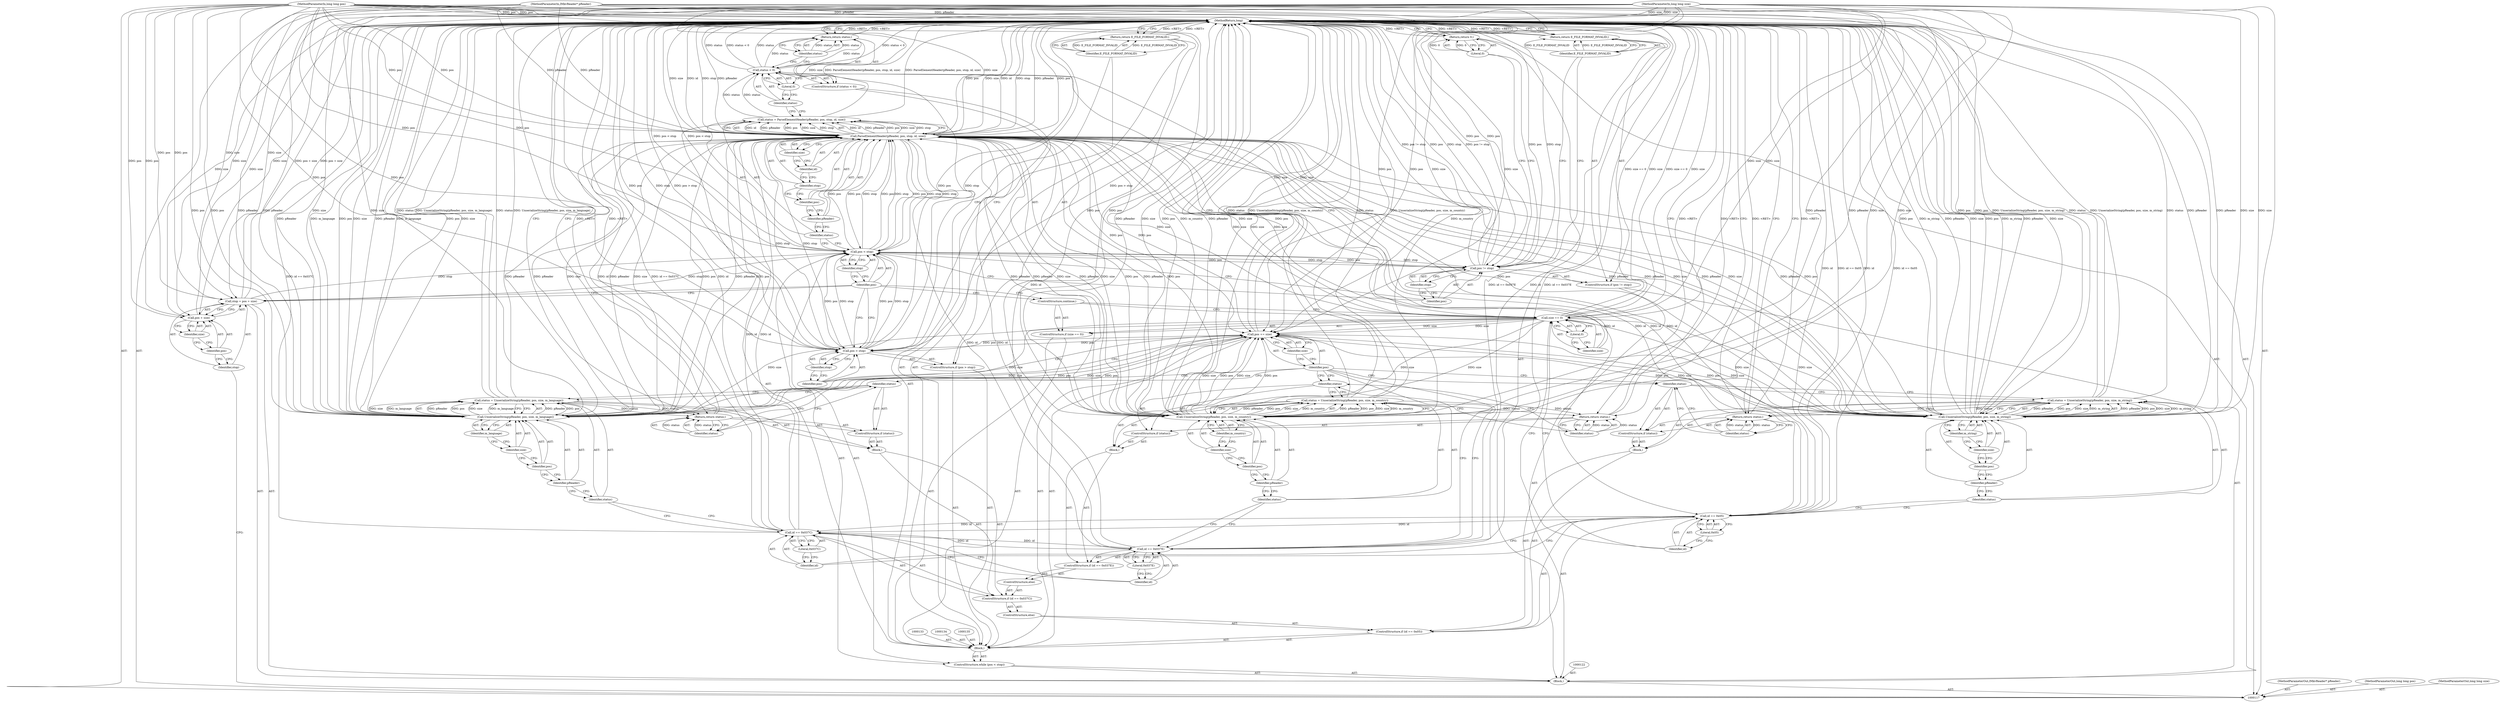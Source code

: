 digraph "0_Android_cc274e2abe8b2a6698a5c47d8aa4bb45f1f9538d_39" {
"1000222" [label="(MethodReturn,long)"];
"1000118" [label="(MethodParameterIn,IMkvReader* pReader)"];
"1000990" [label="(MethodParameterOut,IMkvReader* pReader)"];
"1000119" [label="(MethodParameterIn,long long pos)"];
"1000991" [label="(MethodParameterOut,long long pos)"];
"1000144" [label="(ControlStructure,if (status < 0))"];
"1000147" [label="(Literal,0)"];
"1000145" [label="(Call,status < 0)"];
"1000146" [label="(Identifier,status)"];
"1000148" [label="(Return,return status;)"];
"1000149" [label="(Identifier,status)"];
"1000150" [label="(ControlStructure,if (size == 0))"];
"1000153" [label="(Literal,0)"];
"1000151" [label="(Call,size == 0)"];
"1000152" [label="(Identifier,size)"];
"1000154" [label="(ControlStructure,continue;)"];
"1000155" [label="(ControlStructure,if (id == 0x05))"];
"1000158" [label="(Literal,0x05)"];
"1000159" [label="(Block,)"];
"1000156" [label="(Call,id == 0x05)"];
"1000157" [label="(Identifier,id)"];
"1000162" [label="(Call,UnserializeString(pReader, pos, size, m_string))"];
"1000163" [label="(Identifier,pReader)"];
"1000164" [label="(Identifier,pos)"];
"1000165" [label="(Identifier,size)"];
"1000166" [label="(Identifier,m_string)"];
"1000160" [label="(Call,status = UnserializeString(pReader, pos, size, m_string))"];
"1000161" [label="(Identifier,status)"];
"1000167" [label="(ControlStructure,if (status))"];
"1000168" [label="(Identifier,status)"];
"1000120" [label="(MethodParameterIn,long long size)"];
"1000992" [label="(MethodParameterOut,long long size)"];
"1000121" [label="(Block,)"];
"1000169" [label="(Return,return status;)"];
"1000170" [label="(Identifier,status)"];
"1000173" [label="(Call,id == 0x037C)"];
"1000174" [label="(Identifier,id)"];
"1000175" [label="(Literal,0x037C)"];
"1000176" [label="(Block,)"];
"1000171" [label="(ControlStructure,else)"];
"1000172" [label="(ControlStructure,if (id == 0x037C))"];
"1000179" [label="(Call,UnserializeString(pReader, pos, size, m_language))"];
"1000180" [label="(Identifier,pReader)"];
"1000181" [label="(Identifier,pos)"];
"1000182" [label="(Identifier,size)"];
"1000183" [label="(Identifier,m_language)"];
"1000177" [label="(Call,status = UnserializeString(pReader, pos, size, m_language))"];
"1000178" [label="(Identifier,status)"];
"1000184" [label="(ControlStructure,if (status))"];
"1000185" [label="(Identifier,status)"];
"1000186" [label="(Return,return status;)"];
"1000187" [label="(Identifier,status)"];
"1000190" [label="(Call,id == 0x037E)"];
"1000191" [label="(Identifier,id)"];
"1000192" [label="(Literal,0x037E)"];
"1000193" [label="(Block,)"];
"1000188" [label="(ControlStructure,else)"];
"1000189" [label="(ControlStructure,if (id == 0x037E))"];
"1000196" [label="(Call,UnserializeString(pReader, pos, size, m_country))"];
"1000197" [label="(Identifier,pReader)"];
"1000198" [label="(Identifier,pos)"];
"1000199" [label="(Identifier,size)"];
"1000200" [label="(Identifier,m_country)"];
"1000194" [label="(Call,status = UnserializeString(pReader, pos, size, m_country))"];
"1000195" [label="(Identifier,status)"];
"1000201" [label="(ControlStructure,if (status))"];
"1000202" [label="(Identifier,status)"];
"1000123" [label="(Call,stop = pos + size)"];
"1000124" [label="(Identifier,stop)"];
"1000125" [label="(Call,pos + size)"];
"1000126" [label="(Identifier,pos)"];
"1000127" [label="(Identifier,size)"];
"1000203" [label="(Return,return status;)"];
"1000204" [label="(Identifier,status)"];
"1000207" [label="(Identifier,size)"];
"1000205" [label="(Call,pos += size)"];
"1000206" [label="(Identifier,pos)"];
"1000211" [label="(Identifier,stop)"];
"1000208" [label="(ControlStructure,if (pos > stop))"];
"1000209" [label="(Call,pos > stop)"];
"1000210" [label="(Identifier,pos)"];
"1000213" [label="(Identifier,E_FILE_FORMAT_INVALID)"];
"1000212" [label="(Return,return E_FILE_FORMAT_INVALID;)"];
"1000217" [label="(Identifier,stop)"];
"1000214" [label="(ControlStructure,if (pos != stop))"];
"1000215" [label="(Call,pos != stop)"];
"1000216" [label="(Identifier,pos)"];
"1000219" [label="(Identifier,E_FILE_FORMAT_INVALID)"];
"1000218" [label="(Return,return E_FILE_FORMAT_INVALID;)"];
"1000220" [label="(Return,return 0;)"];
"1000221" [label="(Literal,0)"];
"1000128" [label="(ControlStructure,while (pos < stop))"];
"1000131" [label="(Identifier,stop)"];
"1000129" [label="(Call,pos < stop)"];
"1000130" [label="(Identifier,pos)"];
"1000132" [label="(Block,)"];
"1000138" [label="(Call,ParseElementHeader(pReader, pos, stop, id, size))"];
"1000139" [label="(Identifier,pReader)"];
"1000140" [label="(Identifier,pos)"];
"1000141" [label="(Identifier,stop)"];
"1000142" [label="(Identifier,id)"];
"1000143" [label="(Identifier,size)"];
"1000136" [label="(Call,status = ParseElementHeader(pReader, pos, stop, id, size))"];
"1000137" [label="(Identifier,status)"];
"1000222" -> "1000117"  [label="AST: "];
"1000222" -> "1000148"  [label="CFG: "];
"1000222" -> "1000169"  [label="CFG: "];
"1000222" -> "1000186"  [label="CFG: "];
"1000222" -> "1000203"  [label="CFG: "];
"1000222" -> "1000212"  [label="CFG: "];
"1000222" -> "1000218"  [label="CFG: "];
"1000222" -> "1000220"  [label="CFG: "];
"1000218" -> "1000222"  [label="DDG: <RET>"];
"1000148" -> "1000222"  [label="DDG: <RET>"];
"1000186" -> "1000222"  [label="DDG: <RET>"];
"1000203" -> "1000222"  [label="DDG: <RET>"];
"1000220" -> "1000222"  [label="DDG: <RET>"];
"1000169" -> "1000222"  [label="DDG: <RET>"];
"1000212" -> "1000222"  [label="DDG: <RET>"];
"1000162" -> "1000222"  [label="DDG: pos"];
"1000162" -> "1000222"  [label="DDG: m_string"];
"1000162" -> "1000222"  [label="DDG: pReader"];
"1000162" -> "1000222"  [label="DDG: size"];
"1000138" -> "1000222"  [label="DDG: id"];
"1000138" -> "1000222"  [label="DDG: stop"];
"1000138" -> "1000222"  [label="DDG: pReader"];
"1000138" -> "1000222"  [label="DDG: pos"];
"1000138" -> "1000222"  [label="DDG: size"];
"1000209" -> "1000222"  [label="DDG: pos > stop"];
"1000209" -> "1000222"  [label="DDG: pos"];
"1000209" -> "1000222"  [label="DDG: stop"];
"1000190" -> "1000222"  [label="DDG: id == 0x037E"];
"1000190" -> "1000222"  [label="DDG: id"];
"1000177" -> "1000222"  [label="DDG: UnserializeString(pReader, pos, size, m_language)"];
"1000177" -> "1000222"  [label="DDG: status"];
"1000129" -> "1000222"  [label="DDG: pos < stop"];
"1000179" -> "1000222"  [label="DDG: pos"];
"1000179" -> "1000222"  [label="DDG: size"];
"1000179" -> "1000222"  [label="DDG: pReader"];
"1000179" -> "1000222"  [label="DDG: m_language"];
"1000118" -> "1000222"  [label="DDG: pReader"];
"1000173" -> "1000222"  [label="DDG: id"];
"1000173" -> "1000222"  [label="DDG: id == 0x037C"];
"1000123" -> "1000222"  [label="DDG: pos + size"];
"1000151" -> "1000222"  [label="DDG: size == 0"];
"1000151" -> "1000222"  [label="DDG: size"];
"1000196" -> "1000222"  [label="DDG: m_country"];
"1000196" -> "1000222"  [label="DDG: pReader"];
"1000196" -> "1000222"  [label="DDG: size"];
"1000196" -> "1000222"  [label="DDG: pos"];
"1000215" -> "1000222"  [label="DDG: pos"];
"1000215" -> "1000222"  [label="DDG: stop"];
"1000215" -> "1000222"  [label="DDG: pos != stop"];
"1000156" -> "1000222"  [label="DDG: id"];
"1000156" -> "1000222"  [label="DDG: id == 0x05"];
"1000194" -> "1000222"  [label="DDG: status"];
"1000194" -> "1000222"  [label="DDG: UnserializeString(pReader, pos, size, m_country)"];
"1000205" -> "1000222"  [label="DDG: size"];
"1000125" -> "1000222"  [label="DDG: size"];
"1000120" -> "1000222"  [label="DDG: size"];
"1000145" -> "1000222"  [label="DDG: status < 0"];
"1000145" -> "1000222"  [label="DDG: status"];
"1000136" -> "1000222"  [label="DDG: ParseElementHeader(pReader, pos, stop, id, size)"];
"1000119" -> "1000222"  [label="DDG: pos"];
"1000160" -> "1000222"  [label="DDG: UnserializeString(pReader, pos, size, m_string)"];
"1000160" -> "1000222"  [label="DDG: status"];
"1000118" -> "1000117"  [label="AST: "];
"1000118" -> "1000222"  [label="DDG: pReader"];
"1000118" -> "1000138"  [label="DDG: pReader"];
"1000118" -> "1000162"  [label="DDG: pReader"];
"1000118" -> "1000179"  [label="DDG: pReader"];
"1000118" -> "1000196"  [label="DDG: pReader"];
"1000990" -> "1000117"  [label="AST: "];
"1000119" -> "1000117"  [label="AST: "];
"1000119" -> "1000222"  [label="DDG: pos"];
"1000119" -> "1000123"  [label="DDG: pos"];
"1000119" -> "1000125"  [label="DDG: pos"];
"1000119" -> "1000129"  [label="DDG: pos"];
"1000119" -> "1000138"  [label="DDG: pos"];
"1000119" -> "1000162"  [label="DDG: pos"];
"1000119" -> "1000179"  [label="DDG: pos"];
"1000119" -> "1000196"  [label="DDG: pos"];
"1000119" -> "1000205"  [label="DDG: pos"];
"1000119" -> "1000209"  [label="DDG: pos"];
"1000119" -> "1000215"  [label="DDG: pos"];
"1000991" -> "1000117"  [label="AST: "];
"1000144" -> "1000132"  [label="AST: "];
"1000145" -> "1000144"  [label="AST: "];
"1000148" -> "1000144"  [label="AST: "];
"1000147" -> "1000145"  [label="AST: "];
"1000147" -> "1000146"  [label="CFG: "];
"1000145" -> "1000147"  [label="CFG: "];
"1000145" -> "1000144"  [label="AST: "];
"1000145" -> "1000147"  [label="CFG: "];
"1000146" -> "1000145"  [label="AST: "];
"1000147" -> "1000145"  [label="AST: "];
"1000149" -> "1000145"  [label="CFG: "];
"1000152" -> "1000145"  [label="CFG: "];
"1000145" -> "1000222"  [label="DDG: status < 0"];
"1000145" -> "1000222"  [label="DDG: status"];
"1000136" -> "1000145"  [label="DDG: status"];
"1000145" -> "1000148"  [label="DDG: status"];
"1000146" -> "1000145"  [label="AST: "];
"1000146" -> "1000136"  [label="CFG: "];
"1000147" -> "1000146"  [label="CFG: "];
"1000148" -> "1000144"  [label="AST: "];
"1000148" -> "1000149"  [label="CFG: "];
"1000149" -> "1000148"  [label="AST: "];
"1000222" -> "1000148"  [label="CFG: "];
"1000148" -> "1000222"  [label="DDG: <RET>"];
"1000149" -> "1000148"  [label="DDG: status"];
"1000145" -> "1000148"  [label="DDG: status"];
"1000149" -> "1000148"  [label="AST: "];
"1000149" -> "1000145"  [label="CFG: "];
"1000148" -> "1000149"  [label="CFG: "];
"1000149" -> "1000148"  [label="DDG: status"];
"1000150" -> "1000132"  [label="AST: "];
"1000151" -> "1000150"  [label="AST: "];
"1000154" -> "1000150"  [label="AST: "];
"1000153" -> "1000151"  [label="AST: "];
"1000153" -> "1000152"  [label="CFG: "];
"1000151" -> "1000153"  [label="CFG: "];
"1000151" -> "1000150"  [label="AST: "];
"1000151" -> "1000153"  [label="CFG: "];
"1000152" -> "1000151"  [label="AST: "];
"1000153" -> "1000151"  [label="AST: "];
"1000154" -> "1000151"  [label="CFG: "];
"1000157" -> "1000151"  [label="CFG: "];
"1000151" -> "1000222"  [label="DDG: size == 0"];
"1000151" -> "1000222"  [label="DDG: size"];
"1000151" -> "1000138"  [label="DDG: size"];
"1000138" -> "1000151"  [label="DDG: size"];
"1000120" -> "1000151"  [label="DDG: size"];
"1000151" -> "1000162"  [label="DDG: size"];
"1000151" -> "1000179"  [label="DDG: size"];
"1000151" -> "1000196"  [label="DDG: size"];
"1000151" -> "1000205"  [label="DDG: size"];
"1000152" -> "1000151"  [label="AST: "];
"1000152" -> "1000145"  [label="CFG: "];
"1000153" -> "1000152"  [label="CFG: "];
"1000154" -> "1000150"  [label="AST: "];
"1000154" -> "1000151"  [label="CFG: "];
"1000130" -> "1000154"  [label="CFG: "];
"1000155" -> "1000132"  [label="AST: "];
"1000156" -> "1000155"  [label="AST: "];
"1000159" -> "1000155"  [label="AST: "];
"1000171" -> "1000155"  [label="AST: "];
"1000158" -> "1000156"  [label="AST: "];
"1000158" -> "1000157"  [label="CFG: "];
"1000156" -> "1000158"  [label="CFG: "];
"1000159" -> "1000155"  [label="AST: "];
"1000160" -> "1000159"  [label="AST: "];
"1000167" -> "1000159"  [label="AST: "];
"1000156" -> "1000155"  [label="AST: "];
"1000156" -> "1000158"  [label="CFG: "];
"1000157" -> "1000156"  [label="AST: "];
"1000158" -> "1000156"  [label="AST: "];
"1000161" -> "1000156"  [label="CFG: "];
"1000174" -> "1000156"  [label="CFG: "];
"1000156" -> "1000222"  [label="DDG: id"];
"1000156" -> "1000222"  [label="DDG: id == 0x05"];
"1000156" -> "1000138"  [label="DDG: id"];
"1000138" -> "1000156"  [label="DDG: id"];
"1000156" -> "1000173"  [label="DDG: id"];
"1000157" -> "1000156"  [label="AST: "];
"1000157" -> "1000151"  [label="CFG: "];
"1000158" -> "1000157"  [label="CFG: "];
"1000162" -> "1000160"  [label="AST: "];
"1000162" -> "1000166"  [label="CFG: "];
"1000163" -> "1000162"  [label="AST: "];
"1000164" -> "1000162"  [label="AST: "];
"1000165" -> "1000162"  [label="AST: "];
"1000166" -> "1000162"  [label="AST: "];
"1000160" -> "1000162"  [label="CFG: "];
"1000162" -> "1000222"  [label="DDG: pos"];
"1000162" -> "1000222"  [label="DDG: m_string"];
"1000162" -> "1000222"  [label="DDG: pReader"];
"1000162" -> "1000222"  [label="DDG: size"];
"1000162" -> "1000138"  [label="DDG: pReader"];
"1000162" -> "1000138"  [label="DDG: size"];
"1000162" -> "1000160"  [label="DDG: pReader"];
"1000162" -> "1000160"  [label="DDG: pos"];
"1000162" -> "1000160"  [label="DDG: size"];
"1000162" -> "1000160"  [label="DDG: m_string"];
"1000138" -> "1000162"  [label="DDG: pReader"];
"1000138" -> "1000162"  [label="DDG: pos"];
"1000118" -> "1000162"  [label="DDG: pReader"];
"1000119" -> "1000162"  [label="DDG: pos"];
"1000151" -> "1000162"  [label="DDG: size"];
"1000120" -> "1000162"  [label="DDG: size"];
"1000162" -> "1000205"  [label="DDG: size"];
"1000162" -> "1000205"  [label="DDG: pos"];
"1000163" -> "1000162"  [label="AST: "];
"1000163" -> "1000161"  [label="CFG: "];
"1000164" -> "1000163"  [label="CFG: "];
"1000164" -> "1000162"  [label="AST: "];
"1000164" -> "1000163"  [label="CFG: "];
"1000165" -> "1000164"  [label="CFG: "];
"1000165" -> "1000162"  [label="AST: "];
"1000165" -> "1000164"  [label="CFG: "];
"1000166" -> "1000165"  [label="CFG: "];
"1000166" -> "1000162"  [label="AST: "];
"1000166" -> "1000165"  [label="CFG: "];
"1000162" -> "1000166"  [label="CFG: "];
"1000160" -> "1000159"  [label="AST: "];
"1000160" -> "1000162"  [label="CFG: "];
"1000161" -> "1000160"  [label="AST: "];
"1000162" -> "1000160"  [label="AST: "];
"1000168" -> "1000160"  [label="CFG: "];
"1000160" -> "1000222"  [label="DDG: UnserializeString(pReader, pos, size, m_string)"];
"1000160" -> "1000222"  [label="DDG: status"];
"1000162" -> "1000160"  [label="DDG: pReader"];
"1000162" -> "1000160"  [label="DDG: pos"];
"1000162" -> "1000160"  [label="DDG: size"];
"1000162" -> "1000160"  [label="DDG: m_string"];
"1000160" -> "1000169"  [label="DDG: status"];
"1000161" -> "1000160"  [label="AST: "];
"1000161" -> "1000156"  [label="CFG: "];
"1000163" -> "1000161"  [label="CFG: "];
"1000167" -> "1000159"  [label="AST: "];
"1000168" -> "1000167"  [label="AST: "];
"1000169" -> "1000167"  [label="AST: "];
"1000168" -> "1000167"  [label="AST: "];
"1000168" -> "1000160"  [label="CFG: "];
"1000170" -> "1000168"  [label="CFG: "];
"1000206" -> "1000168"  [label="CFG: "];
"1000120" -> "1000117"  [label="AST: "];
"1000120" -> "1000222"  [label="DDG: size"];
"1000120" -> "1000123"  [label="DDG: size"];
"1000120" -> "1000125"  [label="DDG: size"];
"1000120" -> "1000138"  [label="DDG: size"];
"1000120" -> "1000151"  [label="DDG: size"];
"1000120" -> "1000162"  [label="DDG: size"];
"1000120" -> "1000179"  [label="DDG: size"];
"1000120" -> "1000196"  [label="DDG: size"];
"1000120" -> "1000205"  [label="DDG: size"];
"1000992" -> "1000117"  [label="AST: "];
"1000121" -> "1000117"  [label="AST: "];
"1000122" -> "1000121"  [label="AST: "];
"1000123" -> "1000121"  [label="AST: "];
"1000128" -> "1000121"  [label="AST: "];
"1000214" -> "1000121"  [label="AST: "];
"1000220" -> "1000121"  [label="AST: "];
"1000169" -> "1000167"  [label="AST: "];
"1000169" -> "1000170"  [label="CFG: "];
"1000170" -> "1000169"  [label="AST: "];
"1000222" -> "1000169"  [label="CFG: "];
"1000169" -> "1000222"  [label="DDG: <RET>"];
"1000170" -> "1000169"  [label="DDG: status"];
"1000160" -> "1000169"  [label="DDG: status"];
"1000170" -> "1000169"  [label="AST: "];
"1000170" -> "1000168"  [label="CFG: "];
"1000169" -> "1000170"  [label="CFG: "];
"1000170" -> "1000169"  [label="DDG: status"];
"1000173" -> "1000172"  [label="AST: "];
"1000173" -> "1000175"  [label="CFG: "];
"1000174" -> "1000173"  [label="AST: "];
"1000175" -> "1000173"  [label="AST: "];
"1000178" -> "1000173"  [label="CFG: "];
"1000191" -> "1000173"  [label="CFG: "];
"1000173" -> "1000222"  [label="DDG: id"];
"1000173" -> "1000222"  [label="DDG: id == 0x037C"];
"1000173" -> "1000138"  [label="DDG: id"];
"1000156" -> "1000173"  [label="DDG: id"];
"1000173" -> "1000190"  [label="DDG: id"];
"1000174" -> "1000173"  [label="AST: "];
"1000174" -> "1000156"  [label="CFG: "];
"1000175" -> "1000174"  [label="CFG: "];
"1000175" -> "1000173"  [label="AST: "];
"1000175" -> "1000174"  [label="CFG: "];
"1000173" -> "1000175"  [label="CFG: "];
"1000176" -> "1000172"  [label="AST: "];
"1000177" -> "1000176"  [label="AST: "];
"1000184" -> "1000176"  [label="AST: "];
"1000171" -> "1000155"  [label="AST: "];
"1000172" -> "1000171"  [label="AST: "];
"1000172" -> "1000171"  [label="AST: "];
"1000173" -> "1000172"  [label="AST: "];
"1000176" -> "1000172"  [label="AST: "];
"1000188" -> "1000172"  [label="AST: "];
"1000179" -> "1000177"  [label="AST: "];
"1000179" -> "1000183"  [label="CFG: "];
"1000180" -> "1000179"  [label="AST: "];
"1000181" -> "1000179"  [label="AST: "];
"1000182" -> "1000179"  [label="AST: "];
"1000183" -> "1000179"  [label="AST: "];
"1000177" -> "1000179"  [label="CFG: "];
"1000179" -> "1000222"  [label="DDG: pos"];
"1000179" -> "1000222"  [label="DDG: size"];
"1000179" -> "1000222"  [label="DDG: pReader"];
"1000179" -> "1000222"  [label="DDG: m_language"];
"1000179" -> "1000138"  [label="DDG: pReader"];
"1000179" -> "1000138"  [label="DDG: size"];
"1000179" -> "1000177"  [label="DDG: pReader"];
"1000179" -> "1000177"  [label="DDG: pos"];
"1000179" -> "1000177"  [label="DDG: size"];
"1000179" -> "1000177"  [label="DDG: m_language"];
"1000138" -> "1000179"  [label="DDG: pReader"];
"1000138" -> "1000179"  [label="DDG: pos"];
"1000118" -> "1000179"  [label="DDG: pReader"];
"1000119" -> "1000179"  [label="DDG: pos"];
"1000151" -> "1000179"  [label="DDG: size"];
"1000120" -> "1000179"  [label="DDG: size"];
"1000179" -> "1000205"  [label="DDG: size"];
"1000179" -> "1000205"  [label="DDG: pos"];
"1000180" -> "1000179"  [label="AST: "];
"1000180" -> "1000178"  [label="CFG: "];
"1000181" -> "1000180"  [label="CFG: "];
"1000181" -> "1000179"  [label="AST: "];
"1000181" -> "1000180"  [label="CFG: "];
"1000182" -> "1000181"  [label="CFG: "];
"1000182" -> "1000179"  [label="AST: "];
"1000182" -> "1000181"  [label="CFG: "];
"1000183" -> "1000182"  [label="CFG: "];
"1000183" -> "1000179"  [label="AST: "];
"1000183" -> "1000182"  [label="CFG: "];
"1000179" -> "1000183"  [label="CFG: "];
"1000177" -> "1000176"  [label="AST: "];
"1000177" -> "1000179"  [label="CFG: "];
"1000178" -> "1000177"  [label="AST: "];
"1000179" -> "1000177"  [label="AST: "];
"1000185" -> "1000177"  [label="CFG: "];
"1000177" -> "1000222"  [label="DDG: UnserializeString(pReader, pos, size, m_language)"];
"1000177" -> "1000222"  [label="DDG: status"];
"1000179" -> "1000177"  [label="DDG: pReader"];
"1000179" -> "1000177"  [label="DDG: pos"];
"1000179" -> "1000177"  [label="DDG: size"];
"1000179" -> "1000177"  [label="DDG: m_language"];
"1000177" -> "1000186"  [label="DDG: status"];
"1000178" -> "1000177"  [label="AST: "];
"1000178" -> "1000173"  [label="CFG: "];
"1000180" -> "1000178"  [label="CFG: "];
"1000184" -> "1000176"  [label="AST: "];
"1000185" -> "1000184"  [label="AST: "];
"1000186" -> "1000184"  [label="AST: "];
"1000185" -> "1000184"  [label="AST: "];
"1000185" -> "1000177"  [label="CFG: "];
"1000187" -> "1000185"  [label="CFG: "];
"1000206" -> "1000185"  [label="CFG: "];
"1000186" -> "1000184"  [label="AST: "];
"1000186" -> "1000187"  [label="CFG: "];
"1000187" -> "1000186"  [label="AST: "];
"1000222" -> "1000186"  [label="CFG: "];
"1000186" -> "1000222"  [label="DDG: <RET>"];
"1000187" -> "1000186"  [label="DDG: status"];
"1000177" -> "1000186"  [label="DDG: status"];
"1000187" -> "1000186"  [label="AST: "];
"1000187" -> "1000185"  [label="CFG: "];
"1000186" -> "1000187"  [label="CFG: "];
"1000187" -> "1000186"  [label="DDG: status"];
"1000190" -> "1000189"  [label="AST: "];
"1000190" -> "1000192"  [label="CFG: "];
"1000191" -> "1000190"  [label="AST: "];
"1000192" -> "1000190"  [label="AST: "];
"1000195" -> "1000190"  [label="CFG: "];
"1000206" -> "1000190"  [label="CFG: "];
"1000190" -> "1000222"  [label="DDG: id == 0x037E"];
"1000190" -> "1000222"  [label="DDG: id"];
"1000190" -> "1000138"  [label="DDG: id"];
"1000173" -> "1000190"  [label="DDG: id"];
"1000191" -> "1000190"  [label="AST: "];
"1000191" -> "1000173"  [label="CFG: "];
"1000192" -> "1000191"  [label="CFG: "];
"1000192" -> "1000190"  [label="AST: "];
"1000192" -> "1000191"  [label="CFG: "];
"1000190" -> "1000192"  [label="CFG: "];
"1000193" -> "1000189"  [label="AST: "];
"1000194" -> "1000193"  [label="AST: "];
"1000201" -> "1000193"  [label="AST: "];
"1000188" -> "1000172"  [label="AST: "];
"1000189" -> "1000188"  [label="AST: "];
"1000189" -> "1000188"  [label="AST: "];
"1000190" -> "1000189"  [label="AST: "];
"1000193" -> "1000189"  [label="AST: "];
"1000196" -> "1000194"  [label="AST: "];
"1000196" -> "1000200"  [label="CFG: "];
"1000197" -> "1000196"  [label="AST: "];
"1000198" -> "1000196"  [label="AST: "];
"1000199" -> "1000196"  [label="AST: "];
"1000200" -> "1000196"  [label="AST: "];
"1000194" -> "1000196"  [label="CFG: "];
"1000196" -> "1000222"  [label="DDG: m_country"];
"1000196" -> "1000222"  [label="DDG: pReader"];
"1000196" -> "1000222"  [label="DDG: size"];
"1000196" -> "1000222"  [label="DDG: pos"];
"1000196" -> "1000138"  [label="DDG: pReader"];
"1000196" -> "1000138"  [label="DDG: size"];
"1000196" -> "1000194"  [label="DDG: pReader"];
"1000196" -> "1000194"  [label="DDG: pos"];
"1000196" -> "1000194"  [label="DDG: size"];
"1000196" -> "1000194"  [label="DDG: m_country"];
"1000138" -> "1000196"  [label="DDG: pReader"];
"1000138" -> "1000196"  [label="DDG: pos"];
"1000118" -> "1000196"  [label="DDG: pReader"];
"1000119" -> "1000196"  [label="DDG: pos"];
"1000151" -> "1000196"  [label="DDG: size"];
"1000120" -> "1000196"  [label="DDG: size"];
"1000196" -> "1000205"  [label="DDG: size"];
"1000196" -> "1000205"  [label="DDG: pos"];
"1000197" -> "1000196"  [label="AST: "];
"1000197" -> "1000195"  [label="CFG: "];
"1000198" -> "1000197"  [label="CFG: "];
"1000198" -> "1000196"  [label="AST: "];
"1000198" -> "1000197"  [label="CFG: "];
"1000199" -> "1000198"  [label="CFG: "];
"1000199" -> "1000196"  [label="AST: "];
"1000199" -> "1000198"  [label="CFG: "];
"1000200" -> "1000199"  [label="CFG: "];
"1000200" -> "1000196"  [label="AST: "];
"1000200" -> "1000199"  [label="CFG: "];
"1000196" -> "1000200"  [label="CFG: "];
"1000194" -> "1000193"  [label="AST: "];
"1000194" -> "1000196"  [label="CFG: "];
"1000195" -> "1000194"  [label="AST: "];
"1000196" -> "1000194"  [label="AST: "];
"1000202" -> "1000194"  [label="CFG: "];
"1000194" -> "1000222"  [label="DDG: status"];
"1000194" -> "1000222"  [label="DDG: UnserializeString(pReader, pos, size, m_country)"];
"1000196" -> "1000194"  [label="DDG: pReader"];
"1000196" -> "1000194"  [label="DDG: pos"];
"1000196" -> "1000194"  [label="DDG: size"];
"1000196" -> "1000194"  [label="DDG: m_country"];
"1000194" -> "1000203"  [label="DDG: status"];
"1000195" -> "1000194"  [label="AST: "];
"1000195" -> "1000190"  [label="CFG: "];
"1000197" -> "1000195"  [label="CFG: "];
"1000201" -> "1000193"  [label="AST: "];
"1000202" -> "1000201"  [label="AST: "];
"1000203" -> "1000201"  [label="AST: "];
"1000202" -> "1000201"  [label="AST: "];
"1000202" -> "1000194"  [label="CFG: "];
"1000204" -> "1000202"  [label="CFG: "];
"1000206" -> "1000202"  [label="CFG: "];
"1000123" -> "1000121"  [label="AST: "];
"1000123" -> "1000125"  [label="CFG: "];
"1000124" -> "1000123"  [label="AST: "];
"1000125" -> "1000123"  [label="AST: "];
"1000130" -> "1000123"  [label="CFG: "];
"1000123" -> "1000222"  [label="DDG: pos + size"];
"1000119" -> "1000123"  [label="DDG: pos"];
"1000120" -> "1000123"  [label="DDG: size"];
"1000123" -> "1000129"  [label="DDG: stop"];
"1000124" -> "1000123"  [label="AST: "];
"1000124" -> "1000117"  [label="CFG: "];
"1000126" -> "1000124"  [label="CFG: "];
"1000125" -> "1000123"  [label="AST: "];
"1000125" -> "1000127"  [label="CFG: "];
"1000126" -> "1000125"  [label="AST: "];
"1000127" -> "1000125"  [label="AST: "];
"1000123" -> "1000125"  [label="CFG: "];
"1000125" -> "1000222"  [label="DDG: size"];
"1000119" -> "1000125"  [label="DDG: pos"];
"1000120" -> "1000125"  [label="DDG: size"];
"1000126" -> "1000125"  [label="AST: "];
"1000126" -> "1000124"  [label="CFG: "];
"1000127" -> "1000126"  [label="CFG: "];
"1000127" -> "1000125"  [label="AST: "];
"1000127" -> "1000126"  [label="CFG: "];
"1000125" -> "1000127"  [label="CFG: "];
"1000203" -> "1000201"  [label="AST: "];
"1000203" -> "1000204"  [label="CFG: "];
"1000204" -> "1000203"  [label="AST: "];
"1000222" -> "1000203"  [label="CFG: "];
"1000203" -> "1000222"  [label="DDG: <RET>"];
"1000204" -> "1000203"  [label="DDG: status"];
"1000194" -> "1000203"  [label="DDG: status"];
"1000204" -> "1000203"  [label="AST: "];
"1000204" -> "1000202"  [label="CFG: "];
"1000203" -> "1000204"  [label="CFG: "];
"1000204" -> "1000203"  [label="DDG: status"];
"1000207" -> "1000205"  [label="AST: "];
"1000207" -> "1000206"  [label="CFG: "];
"1000205" -> "1000207"  [label="CFG: "];
"1000205" -> "1000132"  [label="AST: "];
"1000205" -> "1000207"  [label="CFG: "];
"1000206" -> "1000205"  [label="AST: "];
"1000207" -> "1000205"  [label="AST: "];
"1000210" -> "1000205"  [label="CFG: "];
"1000205" -> "1000222"  [label="DDG: size"];
"1000179" -> "1000205"  [label="DDG: size"];
"1000179" -> "1000205"  [label="DDG: pos"];
"1000151" -> "1000205"  [label="DDG: size"];
"1000196" -> "1000205"  [label="DDG: size"];
"1000196" -> "1000205"  [label="DDG: pos"];
"1000162" -> "1000205"  [label="DDG: size"];
"1000162" -> "1000205"  [label="DDG: pos"];
"1000120" -> "1000205"  [label="DDG: size"];
"1000138" -> "1000205"  [label="DDG: pos"];
"1000119" -> "1000205"  [label="DDG: pos"];
"1000205" -> "1000209"  [label="DDG: pos"];
"1000206" -> "1000205"  [label="AST: "];
"1000206" -> "1000168"  [label="CFG: "];
"1000206" -> "1000185"  [label="CFG: "];
"1000206" -> "1000202"  [label="CFG: "];
"1000206" -> "1000190"  [label="CFG: "];
"1000207" -> "1000206"  [label="CFG: "];
"1000211" -> "1000209"  [label="AST: "];
"1000211" -> "1000210"  [label="CFG: "];
"1000209" -> "1000211"  [label="CFG: "];
"1000208" -> "1000132"  [label="AST: "];
"1000209" -> "1000208"  [label="AST: "];
"1000212" -> "1000208"  [label="AST: "];
"1000209" -> "1000208"  [label="AST: "];
"1000209" -> "1000211"  [label="CFG: "];
"1000210" -> "1000209"  [label="AST: "];
"1000211" -> "1000209"  [label="AST: "];
"1000130" -> "1000209"  [label="CFG: "];
"1000213" -> "1000209"  [label="CFG: "];
"1000209" -> "1000222"  [label="DDG: pos > stop"];
"1000209" -> "1000222"  [label="DDG: pos"];
"1000209" -> "1000222"  [label="DDG: stop"];
"1000209" -> "1000129"  [label="DDG: pos"];
"1000209" -> "1000129"  [label="DDG: stop"];
"1000205" -> "1000209"  [label="DDG: pos"];
"1000119" -> "1000209"  [label="DDG: pos"];
"1000138" -> "1000209"  [label="DDG: stop"];
"1000210" -> "1000209"  [label="AST: "];
"1000210" -> "1000205"  [label="CFG: "];
"1000211" -> "1000210"  [label="CFG: "];
"1000213" -> "1000212"  [label="AST: "];
"1000213" -> "1000209"  [label="CFG: "];
"1000212" -> "1000213"  [label="CFG: "];
"1000213" -> "1000212"  [label="DDG: E_FILE_FORMAT_INVALID"];
"1000212" -> "1000208"  [label="AST: "];
"1000212" -> "1000213"  [label="CFG: "];
"1000213" -> "1000212"  [label="AST: "];
"1000222" -> "1000212"  [label="CFG: "];
"1000212" -> "1000222"  [label="DDG: <RET>"];
"1000213" -> "1000212"  [label="DDG: E_FILE_FORMAT_INVALID"];
"1000217" -> "1000215"  [label="AST: "];
"1000217" -> "1000216"  [label="CFG: "];
"1000215" -> "1000217"  [label="CFG: "];
"1000214" -> "1000121"  [label="AST: "];
"1000215" -> "1000214"  [label="AST: "];
"1000218" -> "1000214"  [label="AST: "];
"1000215" -> "1000214"  [label="AST: "];
"1000215" -> "1000217"  [label="CFG: "];
"1000216" -> "1000215"  [label="AST: "];
"1000217" -> "1000215"  [label="AST: "];
"1000219" -> "1000215"  [label="CFG: "];
"1000221" -> "1000215"  [label="CFG: "];
"1000215" -> "1000222"  [label="DDG: pos"];
"1000215" -> "1000222"  [label="DDG: stop"];
"1000215" -> "1000222"  [label="DDG: pos != stop"];
"1000129" -> "1000215"  [label="DDG: pos"];
"1000129" -> "1000215"  [label="DDG: stop"];
"1000119" -> "1000215"  [label="DDG: pos"];
"1000216" -> "1000215"  [label="AST: "];
"1000216" -> "1000129"  [label="CFG: "];
"1000217" -> "1000216"  [label="CFG: "];
"1000219" -> "1000218"  [label="AST: "];
"1000219" -> "1000215"  [label="CFG: "];
"1000218" -> "1000219"  [label="CFG: "];
"1000219" -> "1000218"  [label="DDG: E_FILE_FORMAT_INVALID"];
"1000218" -> "1000214"  [label="AST: "];
"1000218" -> "1000219"  [label="CFG: "];
"1000219" -> "1000218"  [label="AST: "];
"1000222" -> "1000218"  [label="CFG: "];
"1000218" -> "1000222"  [label="DDG: <RET>"];
"1000219" -> "1000218"  [label="DDG: E_FILE_FORMAT_INVALID"];
"1000220" -> "1000121"  [label="AST: "];
"1000220" -> "1000221"  [label="CFG: "];
"1000221" -> "1000220"  [label="AST: "];
"1000222" -> "1000220"  [label="CFG: "];
"1000220" -> "1000222"  [label="DDG: <RET>"];
"1000221" -> "1000220"  [label="DDG: 0"];
"1000221" -> "1000220"  [label="AST: "];
"1000221" -> "1000215"  [label="CFG: "];
"1000220" -> "1000221"  [label="CFG: "];
"1000221" -> "1000220"  [label="DDG: 0"];
"1000128" -> "1000121"  [label="AST: "];
"1000129" -> "1000128"  [label="AST: "];
"1000132" -> "1000128"  [label="AST: "];
"1000131" -> "1000129"  [label="AST: "];
"1000131" -> "1000130"  [label="CFG: "];
"1000129" -> "1000131"  [label="CFG: "];
"1000129" -> "1000128"  [label="AST: "];
"1000129" -> "1000131"  [label="CFG: "];
"1000130" -> "1000129"  [label="AST: "];
"1000131" -> "1000129"  [label="AST: "];
"1000137" -> "1000129"  [label="CFG: "];
"1000216" -> "1000129"  [label="CFG: "];
"1000129" -> "1000222"  [label="DDG: pos < stop"];
"1000209" -> "1000129"  [label="DDG: pos"];
"1000209" -> "1000129"  [label="DDG: stop"];
"1000138" -> "1000129"  [label="DDG: pos"];
"1000138" -> "1000129"  [label="DDG: stop"];
"1000119" -> "1000129"  [label="DDG: pos"];
"1000123" -> "1000129"  [label="DDG: stop"];
"1000129" -> "1000138"  [label="DDG: pos"];
"1000129" -> "1000138"  [label="DDG: stop"];
"1000129" -> "1000215"  [label="DDG: pos"];
"1000129" -> "1000215"  [label="DDG: stop"];
"1000130" -> "1000129"  [label="AST: "];
"1000130" -> "1000209"  [label="CFG: "];
"1000130" -> "1000154"  [label="CFG: "];
"1000130" -> "1000123"  [label="CFG: "];
"1000131" -> "1000130"  [label="CFG: "];
"1000132" -> "1000128"  [label="AST: "];
"1000133" -> "1000132"  [label="AST: "];
"1000134" -> "1000132"  [label="AST: "];
"1000135" -> "1000132"  [label="AST: "];
"1000136" -> "1000132"  [label="AST: "];
"1000144" -> "1000132"  [label="AST: "];
"1000150" -> "1000132"  [label="AST: "];
"1000155" -> "1000132"  [label="AST: "];
"1000205" -> "1000132"  [label="AST: "];
"1000208" -> "1000132"  [label="AST: "];
"1000138" -> "1000136"  [label="AST: "];
"1000138" -> "1000143"  [label="CFG: "];
"1000139" -> "1000138"  [label="AST: "];
"1000140" -> "1000138"  [label="AST: "];
"1000141" -> "1000138"  [label="AST: "];
"1000142" -> "1000138"  [label="AST: "];
"1000143" -> "1000138"  [label="AST: "];
"1000136" -> "1000138"  [label="CFG: "];
"1000138" -> "1000222"  [label="DDG: id"];
"1000138" -> "1000222"  [label="DDG: stop"];
"1000138" -> "1000222"  [label="DDG: pReader"];
"1000138" -> "1000222"  [label="DDG: pos"];
"1000138" -> "1000222"  [label="DDG: size"];
"1000138" -> "1000129"  [label="DDG: pos"];
"1000138" -> "1000129"  [label="DDG: stop"];
"1000138" -> "1000136"  [label="DDG: id"];
"1000138" -> "1000136"  [label="DDG: pReader"];
"1000138" -> "1000136"  [label="DDG: pos"];
"1000138" -> "1000136"  [label="DDG: size"];
"1000138" -> "1000136"  [label="DDG: stop"];
"1000179" -> "1000138"  [label="DDG: pReader"];
"1000179" -> "1000138"  [label="DDG: size"];
"1000196" -> "1000138"  [label="DDG: pReader"];
"1000196" -> "1000138"  [label="DDG: size"];
"1000162" -> "1000138"  [label="DDG: pReader"];
"1000162" -> "1000138"  [label="DDG: size"];
"1000118" -> "1000138"  [label="DDG: pReader"];
"1000129" -> "1000138"  [label="DDG: pos"];
"1000129" -> "1000138"  [label="DDG: stop"];
"1000119" -> "1000138"  [label="DDG: pos"];
"1000156" -> "1000138"  [label="DDG: id"];
"1000190" -> "1000138"  [label="DDG: id"];
"1000173" -> "1000138"  [label="DDG: id"];
"1000151" -> "1000138"  [label="DDG: size"];
"1000120" -> "1000138"  [label="DDG: size"];
"1000138" -> "1000151"  [label="DDG: size"];
"1000138" -> "1000156"  [label="DDG: id"];
"1000138" -> "1000162"  [label="DDG: pReader"];
"1000138" -> "1000162"  [label="DDG: pos"];
"1000138" -> "1000179"  [label="DDG: pReader"];
"1000138" -> "1000179"  [label="DDG: pos"];
"1000138" -> "1000196"  [label="DDG: pReader"];
"1000138" -> "1000196"  [label="DDG: pos"];
"1000138" -> "1000205"  [label="DDG: pos"];
"1000138" -> "1000209"  [label="DDG: stop"];
"1000139" -> "1000138"  [label="AST: "];
"1000139" -> "1000137"  [label="CFG: "];
"1000140" -> "1000139"  [label="CFG: "];
"1000140" -> "1000138"  [label="AST: "];
"1000140" -> "1000139"  [label="CFG: "];
"1000141" -> "1000140"  [label="CFG: "];
"1000141" -> "1000138"  [label="AST: "];
"1000141" -> "1000140"  [label="CFG: "];
"1000142" -> "1000141"  [label="CFG: "];
"1000142" -> "1000138"  [label="AST: "];
"1000142" -> "1000141"  [label="CFG: "];
"1000143" -> "1000142"  [label="CFG: "];
"1000143" -> "1000138"  [label="AST: "];
"1000143" -> "1000142"  [label="CFG: "];
"1000138" -> "1000143"  [label="CFG: "];
"1000136" -> "1000132"  [label="AST: "];
"1000136" -> "1000138"  [label="CFG: "];
"1000137" -> "1000136"  [label="AST: "];
"1000138" -> "1000136"  [label="AST: "];
"1000146" -> "1000136"  [label="CFG: "];
"1000136" -> "1000222"  [label="DDG: ParseElementHeader(pReader, pos, stop, id, size)"];
"1000138" -> "1000136"  [label="DDG: id"];
"1000138" -> "1000136"  [label="DDG: pReader"];
"1000138" -> "1000136"  [label="DDG: pos"];
"1000138" -> "1000136"  [label="DDG: size"];
"1000138" -> "1000136"  [label="DDG: stop"];
"1000136" -> "1000145"  [label="DDG: status"];
"1000137" -> "1000136"  [label="AST: "];
"1000137" -> "1000129"  [label="CFG: "];
"1000139" -> "1000137"  [label="CFG: "];
}
